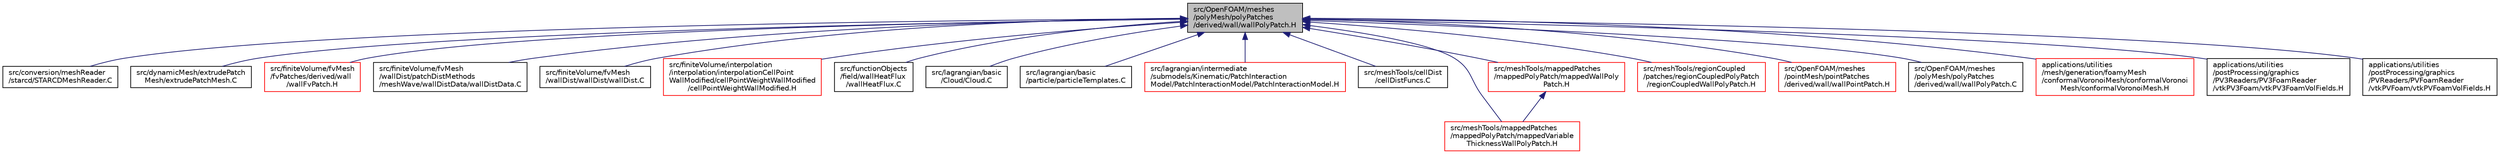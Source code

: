 digraph "src/OpenFOAM/meshes/polyMesh/polyPatches/derived/wall/wallPolyPatch.H"
{
  bgcolor="transparent";
  edge [fontname="Helvetica",fontsize="10",labelfontname="Helvetica",labelfontsize="10"];
  node [fontname="Helvetica",fontsize="10",shape=record];
  Node166 [label="src/OpenFOAM/meshes\l/polyMesh/polyPatches\l/derived/wall/wallPolyPatch.H",height=0.2,width=0.4,color="black", fillcolor="grey75", style="filled", fontcolor="black"];
  Node166 -> Node167 [dir="back",color="midnightblue",fontsize="10",style="solid",fontname="Helvetica"];
  Node167 [label="src/conversion/meshReader\l/starcd/STARCDMeshReader.C",height=0.2,width=0.4,color="black",URL="$a00200.html"];
  Node166 -> Node168 [dir="back",color="midnightblue",fontsize="10",style="solid",fontname="Helvetica"];
  Node168 [label="src/dynamicMesh/extrudePatch\lMesh/extrudePatchMesh.C",height=0.2,width=0.4,color="black",URL="$a00401.html"];
  Node166 -> Node169 [dir="back",color="midnightblue",fontsize="10",style="solid",fontname="Helvetica"];
  Node169 [label="src/finiteVolume/fvMesh\l/fvPatches/derived/wall\l/wallFvPatch.H",height=0.2,width=0.4,color="red",URL="$a03860.html"];
  Node166 -> Node197 [dir="back",color="midnightblue",fontsize="10",style="solid",fontname="Helvetica"];
  Node197 [label="src/finiteVolume/fvMesh\l/wallDist/patchDistMethods\l/meshWave/wallDistData/wallDistData.C",height=0.2,width=0.4,color="black",URL="$a03914.html"];
  Node166 -> Node198 [dir="back",color="midnightblue",fontsize="10",style="solid",fontname="Helvetica"];
  Node198 [label="src/finiteVolume/fvMesh\l/wallDist/wallDist/wallDist.C",height=0.2,width=0.4,color="black",URL="$a03935.html"];
  Node166 -> Node199 [dir="back",color="midnightblue",fontsize="10",style="solid",fontname="Helvetica"];
  Node199 [label="src/finiteVolume/interpolation\l/interpolation/interpolationCellPoint\lWallModified/cellPointWeightWallModified\l/cellPointWeightWallModified.H",height=0.2,width=0.4,color="red",URL="$a04016.html"];
  Node166 -> Node204 [dir="back",color="midnightblue",fontsize="10",style="solid",fontname="Helvetica"];
  Node204 [label="src/functionObjects\l/field/wallHeatFlux\l/wallHeatFlux.C",height=0.2,width=0.4,color="black",URL="$a04859.html"];
  Node166 -> Node205 [dir="back",color="midnightblue",fontsize="10",style="solid",fontname="Helvetica"];
  Node205 [label="src/lagrangian/basic\l/Cloud/Cloud.C",height=0.2,width=0.4,color="black",URL="$a05522.html"];
  Node166 -> Node206 [dir="back",color="midnightblue",fontsize="10",style="solid",fontname="Helvetica"];
  Node206 [label="src/lagrangian/basic\l/particle/particleTemplates.C",height=0.2,width=0.4,color="black",URL="$a05579.html"];
  Node166 -> Node207 [dir="back",color="midnightblue",fontsize="10",style="solid",fontname="Helvetica"];
  Node207 [label="src/lagrangian/intermediate\l/submodels/Kinematic/PatchInteraction\lModel/PatchInteractionModel/PatchInteractionModel.H",height=0.2,width=0.4,color="red",URL="$a06641.html"];
  Node166 -> Node230 [dir="back",color="midnightblue",fontsize="10",style="solid",fontname="Helvetica"];
  Node230 [label="src/meshTools/cellDist\l/cellDistFuncs.C",height=0.2,width=0.4,color="black",URL="$a08114.html"];
  Node166 -> Node231 [dir="back",color="midnightblue",fontsize="10",style="solid",fontname="Helvetica"];
  Node231 [label="src/meshTools/mappedPatches\l/mappedPolyPatch/mappedVariable\lThicknessWallPolyPatch.H",height=0.2,width=0.4,color="red",URL="$a08300.html"];
  Node166 -> Node234 [dir="back",color="midnightblue",fontsize="10",style="solid",fontname="Helvetica"];
  Node234 [label="src/meshTools/mappedPatches\l/mappedPolyPatch/mappedWallPoly\lPatch.H",height=0.2,width=0.4,color="red",URL="$a08306.html"];
  Node234 -> Node231 [dir="back",color="midnightblue",fontsize="10",style="solid",fontname="Helvetica"];
  Node166 -> Node243 [dir="back",color="midnightblue",fontsize="10",style="solid",fontname="Helvetica"];
  Node243 [label="src/meshTools/regionCoupled\l/patches/regionCoupledPolyPatch\l/regionCoupledWallPolyPatch.H",height=0.2,width=0.4,color="red",URL="$a08447.html"];
  Node166 -> Node247 [dir="back",color="midnightblue",fontsize="10",style="solid",fontname="Helvetica"];
  Node247 [label="src/OpenFOAM/meshes\l/pointMesh/pointPatches\l/derived/wall/wallPointPatch.H",height=0.2,width=0.4,color="red",URL="$a12257.html"];
  Node166 -> Node249 [dir="back",color="midnightblue",fontsize="10",style="solid",fontname="Helvetica"];
  Node249 [label="src/OpenFOAM/meshes\l/polyMesh/polyPatches\l/derived/wall/wallPolyPatch.C",height=0.2,width=0.4,color="black",URL="$a12512.html"];
  Node166 -> Node250 [dir="back",color="midnightblue",fontsize="10",style="solid",fontname="Helvetica"];
  Node250 [label="applications/utilities\l/mesh/generation/foamyMesh\l/conformalVoronoiMesh/conformalVoronoi\lMesh/conformalVoronoiMesh.H",height=0.2,width=0.4,color="red",URL="$a18620.html"];
  Node166 -> Node265 [dir="back",color="midnightblue",fontsize="10",style="solid",fontname="Helvetica"];
  Node265 [label="applications/utilities\l/postProcessing/graphics\l/PV3Readers/PV3FoamReader\l/vtkPV3Foam/vtkPV3FoamVolFields.H",height=0.2,width=0.4,color="black",URL="$a19682.html"];
  Node166 -> Node266 [dir="back",color="midnightblue",fontsize="10",style="solid",fontname="Helvetica"];
  Node266 [label="applications/utilities\l/postProcessing/graphics\l/PVReaders/PVFoamReader\l/vtkPVFoam/vtkPVFoamVolFields.H",height=0.2,width=0.4,color="black",URL="$a19754.html"];
}
